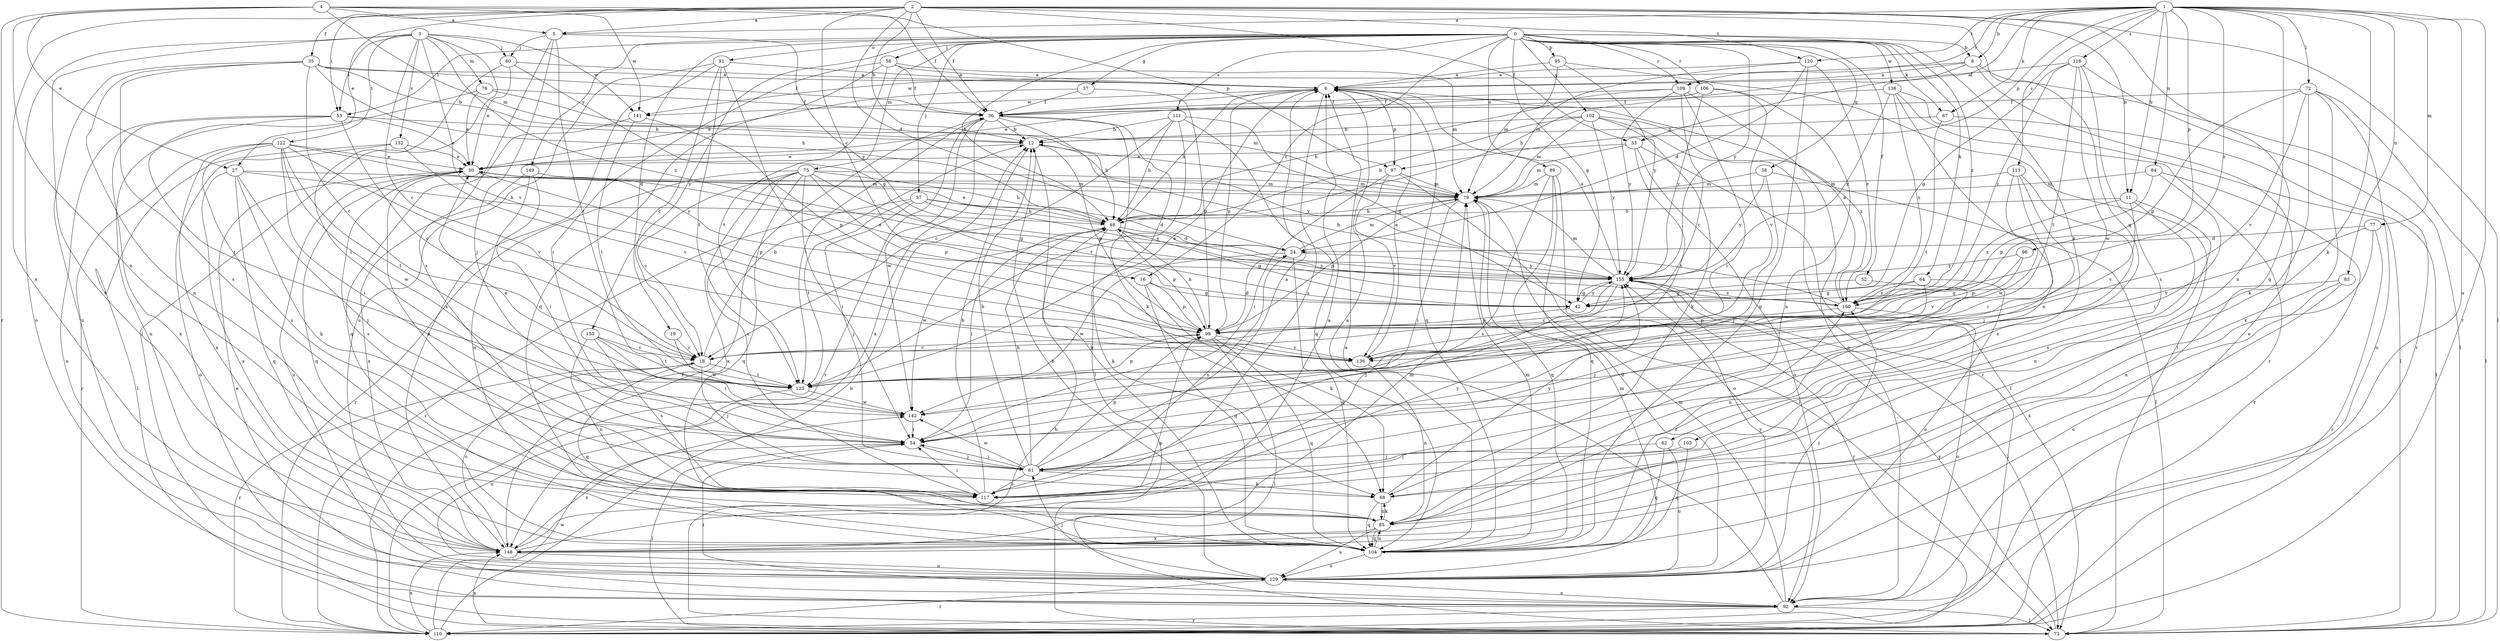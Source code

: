 strict digraph  {
0;
1;
2;
3;
4;
5;
6;
8;
11;
12;
16;
18;
19;
24;
27;
30;
32;
33;
35;
36;
37;
38;
42;
48;
53;
54;
57;
58;
60;
61;
62;
64;
67;
68;
72;
73;
75;
77;
78;
79;
83;
84;
85;
89;
91;
92;
95;
96;
97;
98;
102;
103;
104;
106;
109;
110;
111;
113;
116;
117;
120;
122;
123;
129;
132;
136;
138;
141;
142;
148;
149;
150;
155;
160;
0 -> 8  [label=b];
0 -> 16  [label=c];
0 -> 19  [label=d];
0 -> 32  [label=f];
0 -> 37  [label=g];
0 -> 38  [label=g];
0 -> 42  [label=g];
0 -> 48  [label=h];
0 -> 53  [label=i];
0 -> 57  [label=j];
0 -> 58  [label=j];
0 -> 62  [label=k];
0 -> 64  [label=k];
0 -> 67  [label=k];
0 -> 75  [label=m];
0 -> 89  [label=o];
0 -> 91  [label=o];
0 -> 95  [label=p];
0 -> 102  [label=q];
0 -> 106  [label=r];
0 -> 109  [label=r];
0 -> 111  [label=s];
0 -> 138  [label=w];
0 -> 149  [label=y];
0 -> 150  [label=y];
0 -> 155  [label=y];
0 -> 160  [label=z];
1 -> 5  [label=a];
1 -> 8  [label=b];
1 -> 11  [label=b];
1 -> 33  [label=f];
1 -> 67  [label=k];
1 -> 68  [label=k];
1 -> 72  [label=l];
1 -> 77  [label=m];
1 -> 83  [label=n];
1 -> 84  [label=n];
1 -> 96  [label=p];
1 -> 97  [label=p];
1 -> 109  [label=r];
1 -> 110  [label=r];
1 -> 113  [label=s];
1 -> 116  [label=s];
1 -> 120  [label=t];
1 -> 129  [label=u];
1 -> 148  [label=x];
1 -> 160  [label=z];
2 -> 5  [label=a];
2 -> 11  [label=b];
2 -> 12  [label=b];
2 -> 16  [label=c];
2 -> 24  [label=d];
2 -> 27  [label=e];
2 -> 33  [label=f];
2 -> 35  [label=f];
2 -> 36  [label=f];
2 -> 53  [label=i];
2 -> 73  [label=l];
2 -> 103  [label=q];
2 -> 104  [label=q];
2 -> 120  [label=t];
2 -> 148  [label=x];
3 -> 18  [label=c];
3 -> 53  [label=i];
3 -> 60  [label=j];
3 -> 73  [label=l];
3 -> 78  [label=m];
3 -> 92  [label=o];
3 -> 122  [label=t];
3 -> 132  [label=v];
3 -> 136  [label=v];
3 -> 141  [label=w];
3 -> 148  [label=x];
3 -> 160  [label=z];
4 -> 5  [label=a];
4 -> 27  [label=e];
4 -> 36  [label=f];
4 -> 79  [label=m];
4 -> 85  [label=n];
4 -> 97  [label=p];
4 -> 110  [label=r];
4 -> 141  [label=w];
5 -> 60  [label=j];
5 -> 61  [label=j];
5 -> 117  [label=s];
5 -> 123  [label=t];
5 -> 155  [label=y];
6 -> 36  [label=f];
6 -> 48  [label=h];
6 -> 97  [label=p];
6 -> 98  [label=p];
6 -> 104  [label=q];
6 -> 117  [label=s];
6 -> 141  [label=w];
8 -> 6  [label=a];
8 -> 48  [label=h];
8 -> 73  [label=l];
8 -> 92  [label=o];
8 -> 141  [label=w];
11 -> 48  [label=h];
11 -> 85  [label=n];
11 -> 117  [label=s];
11 -> 136  [label=v];
11 -> 160  [label=z];
12 -> 30  [label=e];
12 -> 98  [label=p];
12 -> 155  [label=y];
16 -> 42  [label=g];
16 -> 68  [label=k];
16 -> 98  [label=p];
16 -> 104  [label=q];
18 -> 12  [label=b];
18 -> 61  [label=j];
18 -> 104  [label=q];
18 -> 110  [label=r];
18 -> 123  [label=t];
19 -> 18  [label=c];
19 -> 142  [label=w];
24 -> 79  [label=m];
24 -> 104  [label=q];
24 -> 117  [label=s];
24 -> 142  [label=w];
24 -> 155  [label=y];
27 -> 48  [label=h];
27 -> 61  [label=j];
27 -> 68  [label=k];
27 -> 79  [label=m];
27 -> 104  [label=q];
27 -> 148  [label=x];
30 -> 79  [label=m];
30 -> 98  [label=p];
30 -> 104  [label=q];
30 -> 117  [label=s];
30 -> 129  [label=u];
32 -> 42  [label=g];
32 -> 85  [label=n];
33 -> 30  [label=e];
33 -> 73  [label=l];
33 -> 79  [label=m];
33 -> 92  [label=o];
33 -> 123  [label=t];
35 -> 6  [label=a];
35 -> 12  [label=b];
35 -> 18  [label=c];
35 -> 36  [label=f];
35 -> 48  [label=h];
35 -> 85  [label=n];
35 -> 117  [label=s];
35 -> 129  [label=u];
36 -> 12  [label=b];
36 -> 48  [label=h];
36 -> 68  [label=k];
36 -> 73  [label=l];
36 -> 110  [label=r];
36 -> 123  [label=t];
36 -> 142  [label=w];
36 -> 148  [label=x];
37 -> 30  [label=e];
37 -> 36  [label=f];
37 -> 98  [label=p];
38 -> 61  [label=j];
38 -> 73  [label=l];
38 -> 79  [label=m];
38 -> 155  [label=y];
42 -> 98  [label=p];
42 -> 155  [label=y];
48 -> 24  [label=d];
48 -> 30  [label=e];
48 -> 42  [label=g];
48 -> 54  [label=i];
48 -> 68  [label=k];
48 -> 98  [label=p];
48 -> 142  [label=w];
48 -> 160  [label=z];
53 -> 12  [label=b];
53 -> 18  [label=c];
53 -> 30  [label=e];
53 -> 92  [label=o];
53 -> 123  [label=t];
53 -> 148  [label=x];
54 -> 61  [label=j];
54 -> 73  [label=l];
54 -> 148  [label=x];
57 -> 24  [label=d];
57 -> 48  [label=h];
57 -> 61  [label=j];
57 -> 110  [label=r];
57 -> 123  [label=t];
57 -> 155  [label=y];
58 -> 6  [label=a];
58 -> 36  [label=f];
58 -> 54  [label=i];
58 -> 79  [label=m];
58 -> 104  [label=q];
58 -> 123  [label=t];
60 -> 6  [label=a];
60 -> 30  [label=e];
60 -> 42  [label=g];
60 -> 54  [label=i];
61 -> 6  [label=a];
61 -> 12  [label=b];
61 -> 48  [label=h];
61 -> 54  [label=i];
61 -> 68  [label=k];
61 -> 98  [label=p];
61 -> 117  [label=s];
61 -> 142  [label=w];
62 -> 61  [label=j];
62 -> 104  [label=q];
62 -> 129  [label=u];
64 -> 42  [label=g];
64 -> 61  [label=j];
64 -> 129  [label=u];
64 -> 160  [label=z];
67 -> 12  [label=b];
67 -> 73  [label=l];
67 -> 123  [label=t];
68 -> 85  [label=n];
68 -> 104  [label=q];
68 -> 155  [label=y];
72 -> 36  [label=f];
72 -> 68  [label=k];
72 -> 73  [label=l];
72 -> 92  [label=o];
72 -> 98  [label=p];
72 -> 136  [label=v];
72 -> 148  [label=x];
73 -> 48  [label=h];
73 -> 148  [label=x];
73 -> 155  [label=y];
75 -> 18  [label=c];
75 -> 42  [label=g];
75 -> 48  [label=h];
75 -> 54  [label=i];
75 -> 79  [label=m];
75 -> 98  [label=p];
75 -> 104  [label=q];
75 -> 110  [label=r];
75 -> 117  [label=s];
75 -> 148  [label=x];
77 -> 24  [label=d];
77 -> 85  [label=n];
77 -> 110  [label=r];
77 -> 136  [label=v];
78 -> 30  [label=e];
78 -> 36  [label=f];
78 -> 79  [label=m];
78 -> 129  [label=u];
79 -> 48  [label=h];
79 -> 54  [label=i];
79 -> 98  [label=p];
79 -> 104  [label=q];
83 -> 42  [label=g];
83 -> 129  [label=u];
83 -> 148  [label=x];
84 -> 54  [label=i];
84 -> 79  [label=m];
84 -> 98  [label=p];
84 -> 110  [label=r];
85 -> 68  [label=k];
85 -> 104  [label=q];
85 -> 129  [label=u];
85 -> 148  [label=x];
89 -> 79  [label=m];
89 -> 92  [label=o];
89 -> 104  [label=q];
89 -> 117  [label=s];
89 -> 129  [label=u];
91 -> 6  [label=a];
91 -> 18  [label=c];
91 -> 123  [label=t];
91 -> 129  [label=u];
91 -> 136  [label=v];
91 -> 148  [label=x];
92 -> 6  [label=a];
92 -> 30  [label=e];
92 -> 54  [label=i];
92 -> 73  [label=l];
92 -> 79  [label=m];
92 -> 110  [label=r];
95 -> 6  [label=a];
95 -> 73  [label=l];
95 -> 79  [label=m];
95 -> 155  [label=y];
96 -> 98  [label=p];
96 -> 136  [label=v];
96 -> 155  [label=y];
97 -> 54  [label=i];
97 -> 73  [label=l];
97 -> 79  [label=m];
97 -> 136  [label=v];
98 -> 18  [label=c];
98 -> 24  [label=d];
98 -> 48  [label=h];
98 -> 73  [label=l];
98 -> 104  [label=q];
98 -> 136  [label=v];
102 -> 12  [label=b];
102 -> 48  [label=h];
102 -> 68  [label=k];
102 -> 79  [label=m];
102 -> 110  [label=r];
102 -> 155  [label=y];
102 -> 160  [label=z];
103 -> 61  [label=j];
103 -> 104  [label=q];
104 -> 6  [label=a];
104 -> 12  [label=b];
104 -> 79  [label=m];
104 -> 85  [label=n];
104 -> 129  [label=u];
104 -> 160  [label=z];
106 -> 30  [label=e];
106 -> 36  [label=f];
106 -> 85  [label=n];
106 -> 136  [label=v];
106 -> 155  [label=y];
109 -> 18  [label=c];
109 -> 36  [label=f];
109 -> 48  [label=h];
109 -> 54  [label=i];
109 -> 92  [label=o];
109 -> 155  [label=y];
110 -> 12  [label=b];
110 -> 36  [label=f];
110 -> 142  [label=w];
110 -> 148  [label=x];
111 -> 12  [label=b];
111 -> 18  [label=c];
111 -> 42  [label=g];
111 -> 48  [label=h];
111 -> 104  [label=q];
111 -> 123  [label=t];
113 -> 54  [label=i];
113 -> 61  [label=j];
113 -> 79  [label=m];
113 -> 117  [label=s];
113 -> 142  [label=w];
116 -> 6  [label=a];
116 -> 42  [label=g];
116 -> 110  [label=r];
116 -> 117  [label=s];
116 -> 123  [label=t];
116 -> 142  [label=w];
116 -> 160  [label=z];
117 -> 12  [label=b];
117 -> 30  [label=e];
117 -> 54  [label=i];
117 -> 155  [label=y];
120 -> 6  [label=a];
120 -> 24  [label=d];
120 -> 79  [label=m];
120 -> 104  [label=q];
120 -> 160  [label=z];
122 -> 30  [label=e];
122 -> 54  [label=i];
122 -> 110  [label=r];
122 -> 117  [label=s];
122 -> 123  [label=t];
122 -> 136  [label=v];
122 -> 142  [label=w];
122 -> 148  [label=x];
122 -> 155  [label=y];
123 -> 6  [label=a];
123 -> 98  [label=p];
123 -> 129  [label=u];
123 -> 142  [label=w];
129 -> 12  [label=b];
129 -> 61  [label=j];
129 -> 79  [label=m];
129 -> 92  [label=o];
129 -> 110  [label=r];
129 -> 155  [label=y];
129 -> 160  [label=z];
132 -> 30  [label=e];
132 -> 73  [label=l];
132 -> 92  [label=o];
132 -> 136  [label=v];
136 -> 6  [label=a];
136 -> 85  [label=n];
138 -> 36  [label=f];
138 -> 73  [label=l];
138 -> 85  [label=n];
138 -> 110  [label=r];
138 -> 155  [label=y];
138 -> 160  [label=z];
141 -> 98  [label=p];
141 -> 104  [label=q];
141 -> 123  [label=t];
142 -> 30  [label=e];
142 -> 54  [label=i];
148 -> 6  [label=a];
148 -> 18  [label=c];
148 -> 79  [label=m];
148 -> 98  [label=p];
148 -> 129  [label=u];
149 -> 54  [label=i];
149 -> 79  [label=m];
149 -> 85  [label=n];
149 -> 148  [label=x];
150 -> 18  [label=c];
150 -> 54  [label=i];
150 -> 85  [label=n];
150 -> 117  [label=s];
150 -> 123  [label=t];
155 -> 6  [label=a];
155 -> 18  [label=c];
155 -> 30  [label=e];
155 -> 42  [label=g];
155 -> 61  [label=j];
155 -> 73  [label=l];
155 -> 79  [label=m];
155 -> 110  [label=r];
155 -> 160  [label=z];
160 -> 6  [label=a];
160 -> 12  [label=b];
160 -> 92  [label=o];
160 -> 98  [label=p];
}
